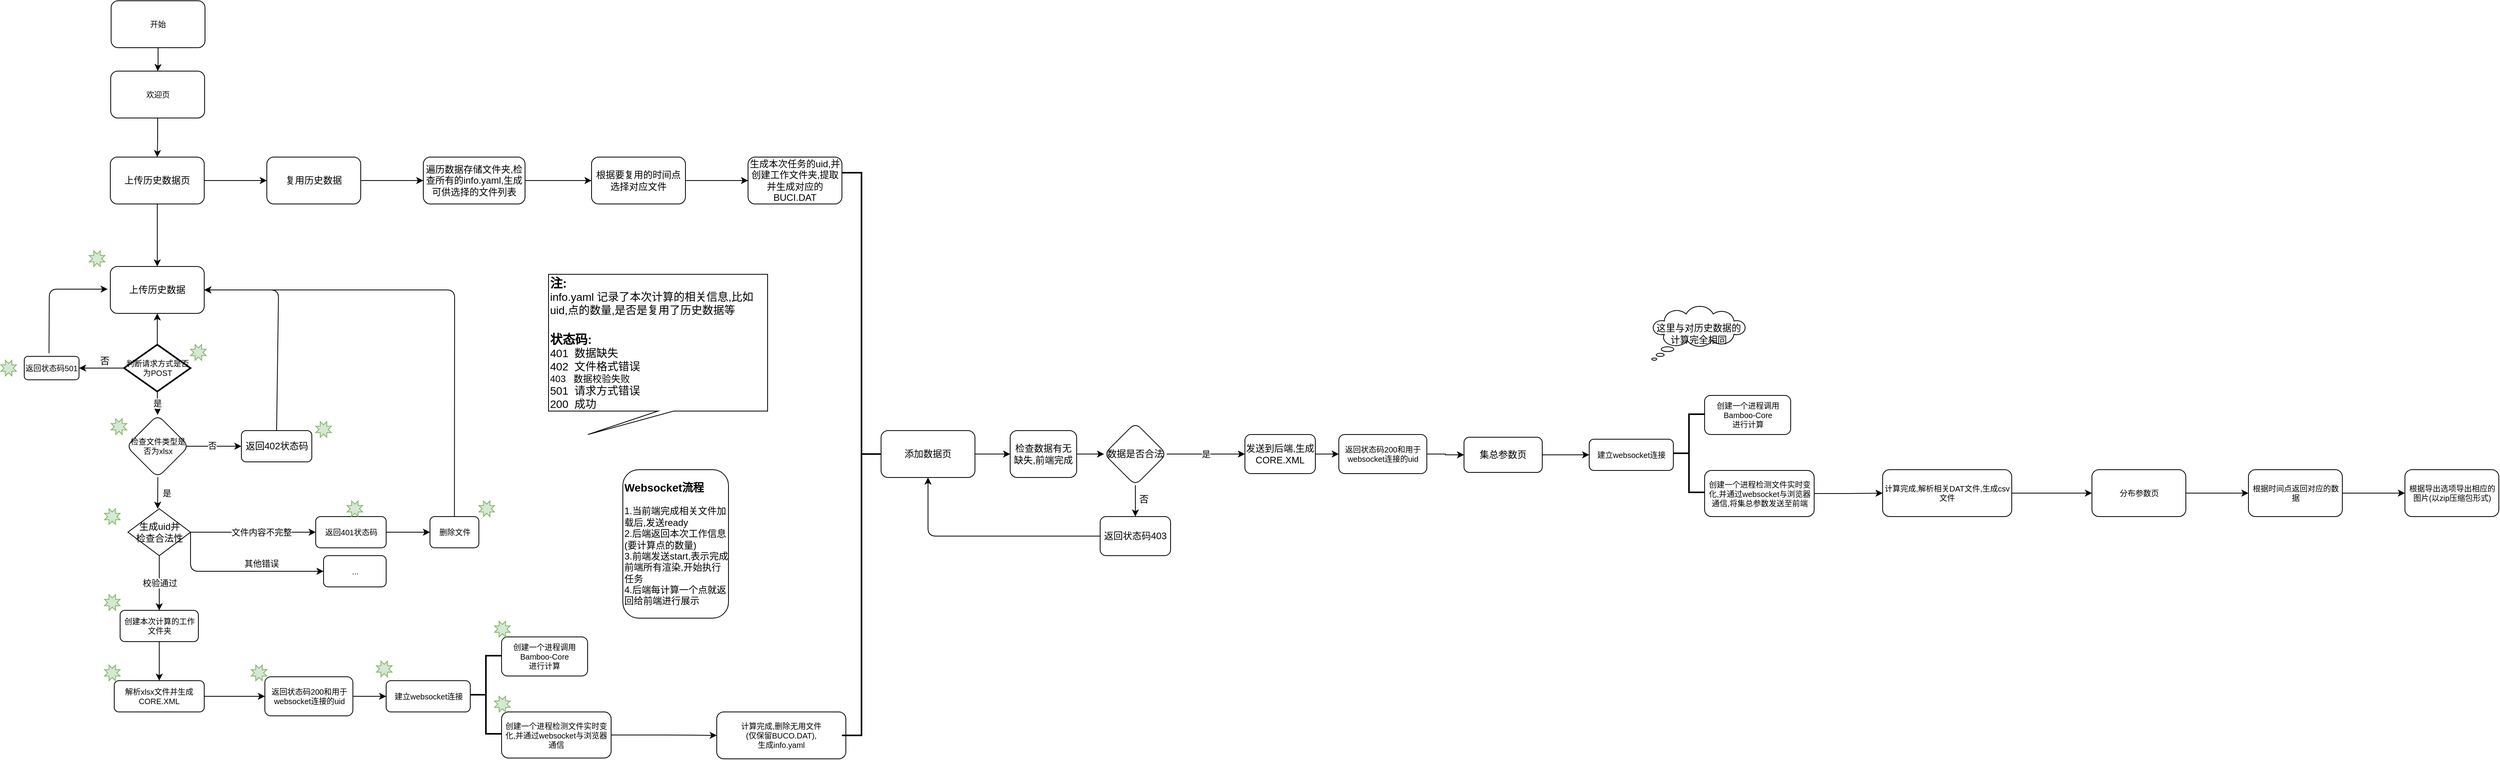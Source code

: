<mxfile version="14.6.9" type="github">
  <diagram name="Page-1" id="8ce9d11a-91a2-4d17-14d8-a56ed91bf033">
    <mxGraphModel dx="865" dy="457" grid="1" gridSize="10" guides="1" tooltips="1" connect="1" arrows="1" fold="1" page="1" pageScale="1" pageWidth="1100" pageHeight="850" background="#ffffff" math="0" shadow="0">
      <root>
        <mxCell id="0" />
        <mxCell id="1" parent="0" />
        <mxCell id="sjyRoW3ZskKWko0Uvv0J-6" value="" style="edgeStyle=orthogonalEdgeStyle;rounded=0;orthogonalLoop=1;jettySize=auto;html=1;" parent="1" source="sjyRoW3ZskKWko0Uvv0J-1" target="sjyRoW3ZskKWko0Uvv0J-5" edge="1">
          <mxGeometry relative="1" as="geometry" />
        </mxCell>
        <mxCell id="sjyRoW3ZskKWko0Uvv0J-8" value="" style="edgeStyle=orthogonalEdgeStyle;rounded=0;orthogonalLoop=1;jettySize=auto;html=1;" parent="1" source="sjyRoW3ZskKWko0Uvv0J-1" target="sjyRoW3ZskKWko0Uvv0J-7" edge="1">
          <mxGeometry relative="1" as="geometry" />
        </mxCell>
        <mxCell id="sjyRoW3ZskKWko0Uvv0J-1" value="上传历史数据页" style="rounded=1;whiteSpace=wrap;html=1;" parent="1" vertex="1">
          <mxGeometry x="220" y="200" width="120" height="60" as="geometry" />
        </mxCell>
        <mxCell id="sjyRoW3ZskKWko0Uvv0J-5" value="上传历史数据" style="rounded=1;whiteSpace=wrap;html=1;" parent="1" vertex="1">
          <mxGeometry x="220" y="340" width="120" height="60" as="geometry" />
        </mxCell>
        <mxCell id="sjyRoW3ZskKWko0Uvv0J-60" value="" style="edgeStyle=orthogonalEdgeStyle;rounded=0;orthogonalLoop=1;jettySize=auto;html=1;fontSize=10;" parent="1" source="sjyRoW3ZskKWko0Uvv0J-7" target="sjyRoW3ZskKWko0Uvv0J-59" edge="1">
          <mxGeometry relative="1" as="geometry" />
        </mxCell>
        <mxCell id="sjyRoW3ZskKWko0Uvv0J-7" value="复用历史数据" style="rounded=1;whiteSpace=wrap;html=1;" parent="1" vertex="1">
          <mxGeometry x="420" y="200" width="120" height="60" as="geometry" />
        </mxCell>
        <mxCell id="sjyRoW3ZskKWko0Uvv0J-9" value="&lt;font style=&quot;font-size: 10px;&quot;&gt;检查文件类型是否为xlsx&lt;/font&gt;" style="rhombus;whiteSpace=wrap;html=1;rounded=1;fontSize=10;" parent="1" vertex="1">
          <mxGeometry x="240.5" y="530" width="80" height="80" as="geometry" />
        </mxCell>
        <mxCell id="sjyRoW3ZskKWko0Uvv0J-11" value="" style="endArrow=classic;html=1;exitX=0.415;exitY=0.993;exitDx=0;exitDy=0;exitPerimeter=0;" parent="1" edge="1">
          <mxGeometry relative="1" as="geometry">
            <mxPoint x="280.7" y="609.44" as="sourcePoint" />
            <mxPoint x="280.5" y="650" as="targetPoint" />
          </mxGeometry>
        </mxCell>
        <mxCell id="sjyRoW3ZskKWko0Uvv0J-12" value="是" style="edgeLabel;resizable=0;html=1;align=center;verticalAlign=middle;" parent="sjyRoW3ZskKWko0Uvv0J-11" connectable="0" vertex="1">
          <mxGeometry relative="1" as="geometry">
            <mxPoint x="11" as="offset" />
          </mxGeometry>
        </mxCell>
        <mxCell id="sjyRoW3ZskKWko0Uvv0J-13" value="" style="endArrow=classic;html=1;exitX=1;exitY=0.5;exitDx=0;exitDy=0;" parent="1" edge="1">
          <mxGeometry relative="1" as="geometry">
            <mxPoint x="317.5" y="570" as="sourcePoint" />
            <mxPoint x="387.5" y="570" as="targetPoint" />
            <Array as="points">
              <mxPoint x="347.5" y="570" />
            </Array>
          </mxGeometry>
        </mxCell>
        <mxCell id="sjyRoW3ZskKWko0Uvv0J-14" value="否" style="edgeLabel;resizable=0;html=1;align=center;verticalAlign=middle;" parent="sjyRoW3ZskKWko0Uvv0J-13" connectable="0" vertex="1">
          <mxGeometry relative="1" as="geometry">
            <mxPoint x="-3" y="-1" as="offset" />
          </mxGeometry>
        </mxCell>
        <mxCell id="sjyRoW3ZskKWko0Uvv0J-15" value="返回402状态码" style="rounded=1;whiteSpace=wrap;html=1;" parent="1" vertex="1">
          <mxGeometry x="387.5" y="550" width="90" height="40" as="geometry" />
        </mxCell>
        <mxCell id="sjyRoW3ZskKWko0Uvv0J-17" value="" style="endArrow=classic;html=1;exitX=0.5;exitY=0;exitDx=0;exitDy=0;entryX=1;entryY=0.5;entryDx=0;entryDy=0;" parent="1" source="sjyRoW3ZskKWko0Uvv0J-15" target="sjyRoW3ZskKWko0Uvv0J-5" edge="1">
          <mxGeometry width="50" height="50" relative="1" as="geometry">
            <mxPoint x="410" y="480" as="sourcePoint" />
            <mxPoint x="420" y="400" as="targetPoint" />
            <Array as="points">
              <mxPoint x="435" y="370" />
            </Array>
          </mxGeometry>
        </mxCell>
        <mxCell id="sjyRoW3ZskKWko0Uvv0J-18" value="生成uid并&lt;br&gt;检查合法性" style="rhombus;whiteSpace=wrap;html=1;" parent="1" vertex="1">
          <mxGeometry x="242.5" y="650" width="80" height="60" as="geometry" />
        </mxCell>
        <mxCell id="sjyRoW3ZskKWko0Uvv0J-22" value="" style="endArrow=classic;html=1;fontSize=10;entryX=0;entryY=0.5;entryDx=0;entryDy=0;" parent="1" target="sjyRoW3ZskKWko0Uvv0J-24" edge="1">
          <mxGeometry relative="1" as="geometry">
            <mxPoint x="322.5" y="680" as="sourcePoint" />
            <mxPoint x="442.5" y="680" as="targetPoint" />
          </mxGeometry>
        </mxCell>
        <mxCell id="sjyRoW3ZskKWko0Uvv0J-23" value="文件内容不完整" style="edgeLabel;resizable=0;html=1;align=center;verticalAlign=middle;" parent="sjyRoW3ZskKWko0Uvv0J-22" connectable="0" vertex="1">
          <mxGeometry relative="1" as="geometry">
            <mxPoint x="10" as="offset" />
          </mxGeometry>
        </mxCell>
        <mxCell id="ibiOvaf428c_ur1__1NF-15" value="" style="edgeStyle=orthogonalEdgeStyle;rounded=0;orthogonalLoop=1;jettySize=auto;html=1;" edge="1" parent="1" source="sjyRoW3ZskKWko0Uvv0J-24" target="ibiOvaf428c_ur1__1NF-14">
          <mxGeometry relative="1" as="geometry" />
        </mxCell>
        <mxCell id="sjyRoW3ZskKWko0Uvv0J-24" value="返回401状态码" style="rounded=1;whiteSpace=wrap;html=1;fontSize=10;" parent="1" vertex="1">
          <mxGeometry x="482.5" y="660" width="90" height="40" as="geometry" />
        </mxCell>
        <mxCell id="sjyRoW3ZskKWko0Uvv0J-25" value="" style="endArrow=classic;html=1;fontSize=10;exitX=1;exitY=0.5;exitDx=0;exitDy=0;entryX=0;entryY=0.5;entryDx=0;entryDy=0;" parent="1" source="sjyRoW3ZskKWko0Uvv0J-18" target="sjyRoW3ZskKWko0Uvv0J-27" edge="1">
          <mxGeometry relative="1" as="geometry">
            <mxPoint x="352.5" y="730" as="sourcePoint" />
            <mxPoint x="452.5" y="730" as="targetPoint" />
            <Array as="points">
              <mxPoint x="322.5" y="730" />
            </Array>
          </mxGeometry>
        </mxCell>
        <mxCell id="sjyRoW3ZskKWko0Uvv0J-26" value="其他错误" style="edgeLabel;resizable=0;html=1;align=center;verticalAlign=middle;" parent="sjyRoW3ZskKWko0Uvv0J-25" connectable="0" vertex="1">
          <mxGeometry relative="1" as="geometry">
            <mxPoint x="30" y="-10" as="offset" />
          </mxGeometry>
        </mxCell>
        <mxCell id="sjyRoW3ZskKWko0Uvv0J-27" value="..." style="rounded=1;whiteSpace=wrap;html=1;fontSize=10;" parent="1" vertex="1">
          <mxGeometry x="492.5" y="710" width="80" height="40" as="geometry" />
        </mxCell>
        <mxCell id="sjyRoW3ZskKWko0Uvv0J-30" value="" style="endArrow=classic;html=1;fontSize=10;exitX=0.5;exitY=1;exitDx=0;exitDy=0;" parent="1" source="sjyRoW3ZskKWko0Uvv0J-18" edge="1">
          <mxGeometry relative="1" as="geometry">
            <mxPoint x="232.5" y="790" as="sourcePoint" />
            <mxPoint x="282.5" y="780" as="targetPoint" />
          </mxGeometry>
        </mxCell>
        <mxCell id="sjyRoW3ZskKWko0Uvv0J-31" value="校验通过" style="edgeLabel;resizable=0;html=1;align=center;verticalAlign=middle;" parent="sjyRoW3ZskKWko0Uvv0J-30" connectable="0" vertex="1">
          <mxGeometry relative="1" as="geometry" />
        </mxCell>
        <mxCell id="sjyRoW3ZskKWko0Uvv0J-34" value="" style="edgeStyle=orthogonalEdgeStyle;rounded=0;orthogonalLoop=1;jettySize=auto;html=1;fontSize=10;" parent="1" source="sjyRoW3ZskKWko0Uvv0J-32" target="sjyRoW3ZskKWko0Uvv0J-33" edge="1">
          <mxGeometry relative="1" as="geometry" />
        </mxCell>
        <mxCell id="sjyRoW3ZskKWko0Uvv0J-32" value="创建本次计算的工作文件夹" style="rounded=1;whiteSpace=wrap;html=1;fontSize=10;" parent="1" vertex="1">
          <mxGeometry x="232.5" y="780" width="100" height="40" as="geometry" />
        </mxCell>
        <mxCell id="sjyRoW3ZskKWko0Uvv0J-49" value="" style="edgeStyle=orthogonalEdgeStyle;rounded=0;orthogonalLoop=1;jettySize=auto;html=1;fontSize=10;" parent="1" source="sjyRoW3ZskKWko0Uvv0J-33" target="sjyRoW3ZskKWko0Uvv0J-48" edge="1">
          <mxGeometry relative="1" as="geometry" />
        </mxCell>
        <mxCell id="sjyRoW3ZskKWko0Uvv0J-33" value="解析xlsx文件并生成CORE.XML" style="rounded=1;whiteSpace=wrap;html=1;fontSize=10;" parent="1" vertex="1">
          <mxGeometry x="225" y="870" width="115" height="40" as="geometry" />
        </mxCell>
        <mxCell id="sjyRoW3ZskKWko0Uvv0J-36" value="" style="edgeStyle=orthogonalEdgeStyle;rounded=0;orthogonalLoop=1;jettySize=auto;html=1;fontSize=10;" parent="1" source="sjyRoW3ZskKWko0Uvv0J-35" target="sjyRoW3ZskKWko0Uvv0J-5" edge="1">
          <mxGeometry relative="1" as="geometry" />
        </mxCell>
        <mxCell id="sjyRoW3ZskKWko0Uvv0J-42" value="" style="edgeStyle=orthogonalEdgeStyle;rounded=0;orthogonalLoop=1;jettySize=auto;html=1;fontSize=10;" parent="1" source="sjyRoW3ZskKWko0Uvv0J-35" target="sjyRoW3ZskKWko0Uvv0J-41" edge="1">
          <mxGeometry relative="1" as="geometry" />
        </mxCell>
        <mxCell id="sjyRoW3ZskKWko0Uvv0J-35" value="判断请求方式是否为POST" style="strokeWidth=2;html=1;shape=mxgraph.flowchart.decision;whiteSpace=wrap;fontSize=10;" parent="1" vertex="1">
          <mxGeometry x="237.5" y="440" width="85" height="60" as="geometry" />
        </mxCell>
        <mxCell id="sjyRoW3ZskKWko0Uvv0J-39" value="" style="endArrow=classic;html=1;fontSize=10;exitX=0.5;exitY=1;exitDx=0;exitDy=0;exitPerimeter=0;entryX=0.5;entryY=0;entryDx=0;entryDy=0;" parent="1" source="sjyRoW3ZskKWko0Uvv0J-35" target="sjyRoW3ZskKWko0Uvv0J-9" edge="1">
          <mxGeometry relative="1" as="geometry">
            <mxPoint x="280" y="520" as="sourcePoint" />
            <mxPoint x="380" y="520" as="targetPoint" />
          </mxGeometry>
        </mxCell>
        <mxCell id="sjyRoW3ZskKWko0Uvv0J-40" value="是" style="edgeLabel;resizable=0;html=1;align=center;verticalAlign=middle;" parent="sjyRoW3ZskKWko0Uvv0J-39" connectable="0" vertex="1">
          <mxGeometry relative="1" as="geometry" />
        </mxCell>
        <mxCell id="sjyRoW3ZskKWko0Uvv0J-41" value="返回状态码501" style="rounded=1;whiteSpace=wrap;html=1;fontSize=10;" parent="1" vertex="1">
          <mxGeometry x="110" y="455" width="70" height="30" as="geometry" />
        </mxCell>
        <mxCell id="sjyRoW3ZskKWko0Uvv0J-43" value="" style="endArrow=classic;html=1;fontSize=10;exitX=0.452;exitY=-0.139;exitDx=0;exitDy=0;exitPerimeter=0;entryX=-0.028;entryY=0.483;entryDx=0;entryDy=0;entryPerimeter=0;" parent="1" source="sjyRoW3ZskKWko0Uvv0J-41" target="sjyRoW3ZskKWko0Uvv0J-5" edge="1">
          <mxGeometry width="50" height="50" relative="1" as="geometry">
            <mxPoint x="130" y="440" as="sourcePoint" />
            <mxPoint x="180" y="390" as="targetPoint" />
            <Array as="points">
              <mxPoint x="142" y="369" />
            </Array>
          </mxGeometry>
        </mxCell>
        <mxCell id="sjyRoW3ZskKWko0Uvv0J-46" value="" style="edgeStyle=orthogonalEdgeStyle;rounded=0;orthogonalLoop=1;jettySize=auto;html=1;fontSize=10;" parent="1" source="sjyRoW3ZskKWko0Uvv0J-44" target="sjyRoW3ZskKWko0Uvv0J-45" edge="1">
          <mxGeometry relative="1" as="geometry" />
        </mxCell>
        <mxCell id="sjyRoW3ZskKWko0Uvv0J-44" value="开始" style="rounded=1;whiteSpace=wrap;html=1;fontSize=10;" parent="1" vertex="1">
          <mxGeometry x="221" width="120" height="60" as="geometry" />
        </mxCell>
        <mxCell id="sjyRoW3ZskKWko0Uvv0J-47" value="" style="edgeStyle=orthogonalEdgeStyle;rounded=0;orthogonalLoop=1;jettySize=auto;html=1;fontSize=10;" parent="1" source="sjyRoW3ZskKWko0Uvv0J-45" target="sjyRoW3ZskKWko0Uvv0J-1" edge="1">
          <mxGeometry relative="1" as="geometry" />
        </mxCell>
        <mxCell id="sjyRoW3ZskKWko0Uvv0J-45" value="欢迎页" style="whiteSpace=wrap;html=1;rounded=1;fontSize=10;" parent="1" vertex="1">
          <mxGeometry x="220.5" y="90" width="120" height="60" as="geometry" />
        </mxCell>
        <mxCell id="sjyRoW3ZskKWko0Uvv0J-52" value="" style="edgeStyle=orthogonalEdgeStyle;rounded=0;orthogonalLoop=1;jettySize=auto;html=1;fontSize=10;" parent="1" source="sjyRoW3ZskKWko0Uvv0J-48" target="sjyRoW3ZskKWko0Uvv0J-51" edge="1">
          <mxGeometry relative="1" as="geometry" />
        </mxCell>
        <mxCell id="sjyRoW3ZskKWko0Uvv0J-48" value="返回状态码200和用于websocket连接的uid" style="whiteSpace=wrap;html=1;rounded=1;fontSize=10;" parent="1" vertex="1">
          <mxGeometry x="417.5" y="865" width="112.5" height="50" as="geometry" />
        </mxCell>
        <mxCell id="sjyRoW3ZskKWko0Uvv0J-50" value="&lt;span&gt;创建一个进程调用Bamboo-Core&lt;br&gt;进行计算&lt;/span&gt;" style="rounded=1;whiteSpace=wrap;html=1;fontSize=10;" parent="1" vertex="1">
          <mxGeometry x="720" y="814" width="110" height="50" as="geometry" />
        </mxCell>
        <mxCell id="sjyRoW3ZskKWko0Uvv0J-51" value="建立websocket连接" style="whiteSpace=wrap;html=1;rounded=1;fontSize=10;" parent="1" vertex="1">
          <mxGeometry x="572.5" y="870" width="107.5" height="40" as="geometry" />
        </mxCell>
        <mxCell id="sjyRoW3ZskKWko0Uvv0J-58" value="" style="edgeStyle=orthogonalEdgeStyle;rounded=0;orthogonalLoop=1;jettySize=auto;html=1;fontSize=10;" parent="1" source="sjyRoW3ZskKWko0Uvv0J-53" target="sjyRoW3ZskKWko0Uvv0J-57" edge="1">
          <mxGeometry relative="1" as="geometry" />
        </mxCell>
        <mxCell id="sjyRoW3ZskKWko0Uvv0J-53" value="创建一个进程检测文件实时变化,并通过websocket与浏览器通信" style="rounded=1;whiteSpace=wrap;html=1;fontSize=10;" parent="1" vertex="1">
          <mxGeometry x="720" y="910" width="140" height="59" as="geometry" />
        </mxCell>
        <mxCell id="sjyRoW3ZskKWko0Uvv0J-54" value="" style="strokeWidth=2;html=1;shape=mxgraph.flowchart.annotation_2;align=left;labelPosition=right;pointerEvents=1;fontSize=10;" parent="1" vertex="1">
          <mxGeometry x="680" y="838" width="40" height="100" as="geometry" />
        </mxCell>
        <mxCell id="sjyRoW3ZskKWko0Uvv0J-57" value="计算完成,删除无用文件&lt;br&gt;(仅保留BUCO.DAT),&lt;br&gt;生成info.yaml" style="whiteSpace=wrap;html=1;rounded=1;fontSize=10;" parent="1" vertex="1">
          <mxGeometry x="995" y="910" width="165" height="60" as="geometry" />
        </mxCell>
        <mxCell id="sjyRoW3ZskKWko0Uvv0J-62" value="" style="edgeStyle=orthogonalEdgeStyle;rounded=0;orthogonalLoop=1;jettySize=auto;html=1;fontSize=10;" parent="1" source="sjyRoW3ZskKWko0Uvv0J-59" target="sjyRoW3ZskKWko0Uvv0J-61" edge="1">
          <mxGeometry relative="1" as="geometry" />
        </mxCell>
        <mxCell id="sjyRoW3ZskKWko0Uvv0J-59" value="遍历数据存储文件夹,检查所有的info.yaml,生成可供选择的文件列表" style="rounded=1;whiteSpace=wrap;html=1;" parent="1" vertex="1">
          <mxGeometry x="620" y="200" width="130" height="60" as="geometry" />
        </mxCell>
        <mxCell id="sjyRoW3ZskKWko0Uvv0J-64" value="" style="edgeStyle=orthogonalEdgeStyle;rounded=0;orthogonalLoop=1;jettySize=auto;html=1;fontSize=10;" parent="1" source="sjyRoW3ZskKWko0Uvv0J-61" target="sjyRoW3ZskKWko0Uvv0J-63" edge="1">
          <mxGeometry relative="1" as="geometry" />
        </mxCell>
        <mxCell id="sjyRoW3ZskKWko0Uvv0J-61" value="根据要复用的时间点选择对应文件" style="rounded=1;whiteSpace=wrap;html=1;" parent="1" vertex="1">
          <mxGeometry x="835" y="200" width="120" height="60" as="geometry" />
        </mxCell>
        <mxCell id="sjyRoW3ZskKWko0Uvv0J-63" value="生成本次任务的uid,并创建工作文件夹,提取并生成对应的BUCI.DAT" style="rounded=1;whiteSpace=wrap;html=1;" parent="1" vertex="1">
          <mxGeometry x="1035" y="200" width="120" height="60" as="geometry" />
        </mxCell>
        <mxCell id="sjyRoW3ZskKWko0Uvv0J-65" value="" style="strokeWidth=2;html=1;shape=mxgraph.flowchart.annotation_2;align=left;labelPosition=right;pointerEvents=1;fontSize=10;rotation=-180;" parent="1" vertex="1">
          <mxGeometry x="1155" y="220" width="50" height="720" as="geometry" />
        </mxCell>
        <mxCell id="sjyRoW3ZskKWko0Uvv0J-66" value="&lt;font&gt;&lt;font style=&quot;font-size: 16px&quot;&gt;&lt;b&gt;注:&lt;/b&gt;&lt;/font&gt;&lt;br&gt;&lt;span style=&quot;font-size: 14px&quot;&gt;info.yaml 记录了本次计算的相关信息,比如uid,点的数量,是否是复用了历史数据等&lt;/span&gt;&lt;br&gt;&lt;b&gt;&lt;font style=&quot;font-size: 16px&quot;&gt;&lt;br&gt;状态码:&lt;/font&gt;&lt;/b&gt;&lt;br&gt;&lt;span style=&quot;font-size: 14px&quot;&gt;401&amp;nbsp; 数据缺失&lt;/span&gt;&lt;br&gt;&lt;span style=&quot;font-size: 14px&quot;&gt;402&amp;nbsp; 文件格式错误&lt;br&gt;&lt;/span&gt;403&amp;nbsp; &amp;nbsp;数据校验失败&lt;br&gt;&lt;span style=&quot;font-size: 14px&quot;&gt;501&amp;nbsp; 请求方式错误&lt;/span&gt;&lt;br&gt;&lt;span style=&quot;font-size: 14px&quot;&gt;200&amp;nbsp; 成功&lt;/span&gt;&lt;/font&gt;" style="shape=callout;whiteSpace=wrap;html=1;perimeter=calloutPerimeter;fontSize=12;position2=0.18;align=left;" parent="1" vertex="1">
          <mxGeometry x="780" y="350" width="280" height="205" as="geometry" />
        </mxCell>
        <mxCell id="sjyRoW3ZskKWko0Uvv0J-69" value="" style="edgeStyle=orthogonalEdgeStyle;rounded=0;orthogonalLoop=1;jettySize=auto;html=1;fontSize=12;" parent="1" source="sjyRoW3ZskKWko0Uvv0J-67" edge="1">
          <mxGeometry relative="1" as="geometry">
            <mxPoint x="1370" y="580" as="targetPoint" />
          </mxGeometry>
        </mxCell>
        <mxCell id="sjyRoW3ZskKWko0Uvv0J-67" value="添加数据页" style="rounded=1;whiteSpace=wrap;html=1;fontSize=12;" parent="1" vertex="1">
          <mxGeometry x="1205" y="550" width="120" height="60" as="geometry" />
        </mxCell>
        <mxCell id="sjyRoW3ZskKWko0Uvv0J-71" value="" style="edgeStyle=orthogonalEdgeStyle;rounded=0;orthogonalLoop=1;jettySize=auto;html=1;fontSize=12;" parent="1" source="sjyRoW3ZskKWko0Uvv0J-68" target="sjyRoW3ZskKWko0Uvv0J-70" edge="1">
          <mxGeometry relative="1" as="geometry" />
        </mxCell>
        <mxCell id="sjyRoW3ZskKWko0Uvv0J-68" value="检查数据有无缺失,前端完成" style="whiteSpace=wrap;html=1;rounded=1;" parent="1" vertex="1">
          <mxGeometry x="1370" y="550" width="85" height="60" as="geometry" />
        </mxCell>
        <mxCell id="sjyRoW3ZskKWko0Uvv0J-78" value="" style="edgeStyle=orthogonalEdgeStyle;rounded=0;orthogonalLoop=1;jettySize=auto;html=1;fontSize=12;" parent="1" source="sjyRoW3ZskKWko0Uvv0J-70" target="sjyRoW3ZskKWko0Uvv0J-75" edge="1">
          <mxGeometry relative="1" as="geometry" />
        </mxCell>
        <mxCell id="sjyRoW3ZskKWko0Uvv0J-70" value="数据是否合法" style="rhombus;whiteSpace=wrap;html=1;rounded=1;" parent="1" vertex="1">
          <mxGeometry x="1490" y="540" width="80" height="80" as="geometry" />
        </mxCell>
        <mxCell id="sjyRoW3ZskKWko0Uvv0J-75" value="返回状态码403" style="rounded=1;whiteSpace=wrap;html=1;fontSize=12;" parent="1" vertex="1">
          <mxGeometry x="1485" y="660" width="90" height="50" as="geometry" />
        </mxCell>
        <mxCell id="sjyRoW3ZskKWko0Uvv0J-79" value="" style="endArrow=classic;html=1;fontSize=12;exitX=0;exitY=0.5;exitDx=0;exitDy=0;entryX=0.5;entryY=1;entryDx=0;entryDy=0;" parent="1" source="sjyRoW3ZskKWko0Uvv0J-75" target="sjyRoW3ZskKWko0Uvv0J-67" edge="1">
          <mxGeometry width="50" height="50" relative="1" as="geometry">
            <mxPoint x="1290" y="700" as="sourcePoint" />
            <mxPoint x="1340" y="650" as="targetPoint" />
            <Array as="points">
              <mxPoint x="1265" y="685" />
            </Array>
          </mxGeometry>
        </mxCell>
        <mxCell id="sjyRoW3ZskKWko0Uvv0J-80" value="否" style="text;html=1;strokeColor=none;fillColor=none;align=center;verticalAlign=middle;whiteSpace=wrap;rounded=0;fontSize=12;" parent="1" vertex="1">
          <mxGeometry x="1521" y="628" width="40" height="20" as="geometry" />
        </mxCell>
        <mxCell id="sjyRoW3ZskKWko0Uvv0J-81" value="" style="endArrow=classic;html=1;fontSize=12;" parent="1" edge="1">
          <mxGeometry relative="1" as="geometry">
            <mxPoint x="1570" y="580" as="sourcePoint" />
            <mxPoint x="1670" y="580" as="targetPoint" />
          </mxGeometry>
        </mxCell>
        <mxCell id="sjyRoW3ZskKWko0Uvv0J-82" value="是" style="edgeLabel;resizable=0;html=1;align=center;verticalAlign=middle;" parent="sjyRoW3ZskKWko0Uvv0J-81" connectable="0" vertex="1">
          <mxGeometry relative="1" as="geometry" />
        </mxCell>
        <mxCell id="sjyRoW3ZskKWko0Uvv0J-92" value="" style="edgeStyle=orthogonalEdgeStyle;rounded=0;orthogonalLoop=1;jettySize=auto;html=1;fontSize=12;" parent="1" source="sjyRoW3ZskKWko0Uvv0J-83" target="sjyRoW3ZskKWko0Uvv0J-85" edge="1">
          <mxGeometry relative="1" as="geometry" />
        </mxCell>
        <mxCell id="sjyRoW3ZskKWko0Uvv0J-83" value="发送到后端,生成CORE.XML" style="rounded=1;whiteSpace=wrap;html=1;fontSize=12;" parent="1" vertex="1">
          <mxGeometry x="1670" y="555" width="90" height="50" as="geometry" />
        </mxCell>
        <mxCell id="sjyRoW3ZskKWko0Uvv0J-99" value="" style="edgeStyle=orthogonalEdgeStyle;rounded=0;orthogonalLoop=1;jettySize=auto;html=1;fontSize=12;" parent="1" source="sjyRoW3ZskKWko0Uvv0J-85" target="sjyRoW3ZskKWko0Uvv0J-98" edge="1">
          <mxGeometry relative="1" as="geometry" />
        </mxCell>
        <mxCell id="sjyRoW3ZskKWko0Uvv0J-85" value="返回状态码200和用于websocket连接的uid" style="whiteSpace=wrap;html=1;rounded=1;fontSize=10;" parent="1" vertex="1">
          <mxGeometry x="1790" y="555" width="112.5" height="50" as="geometry" />
        </mxCell>
        <mxCell id="sjyRoW3ZskKWko0Uvv0J-86" value="&lt;span&gt;创建一个进程调用Bamboo-Core&lt;br&gt;进行计算&lt;/span&gt;" style="rounded=1;whiteSpace=wrap;html=1;fontSize=10;" parent="1" vertex="1">
          <mxGeometry x="2257.5" y="505" width="110" height="50" as="geometry" />
        </mxCell>
        <mxCell id="sjyRoW3ZskKWko0Uvv0J-87" value="建立websocket连接" style="whiteSpace=wrap;html=1;rounded=1;fontSize=10;" parent="1" vertex="1">
          <mxGeometry x="2110" y="561" width="107.5" height="40" as="geometry" />
        </mxCell>
        <mxCell id="sjyRoW3ZskKWko0Uvv0J-88" value="" style="edgeStyle=orthogonalEdgeStyle;rounded=0;orthogonalLoop=1;jettySize=auto;html=1;fontSize=10;" parent="1" source="sjyRoW3ZskKWko0Uvv0J-89" target="sjyRoW3ZskKWko0Uvv0J-91" edge="1">
          <mxGeometry relative="1" as="geometry" />
        </mxCell>
        <mxCell id="sjyRoW3ZskKWko0Uvv0J-89" value="创建一个进程检测文件实时变化,并通过websocket与浏览器通信,将集总参数发送至前端" style="rounded=1;whiteSpace=wrap;html=1;fontSize=10;" parent="1" vertex="1">
          <mxGeometry x="2257.5" y="601" width="140" height="59" as="geometry" />
        </mxCell>
        <mxCell id="sjyRoW3ZskKWko0Uvv0J-90" value="" style="strokeWidth=2;html=1;shape=mxgraph.flowchart.annotation_2;align=left;labelPosition=right;pointerEvents=1;fontSize=10;" parent="1" vertex="1">
          <mxGeometry x="2217.5" y="529" width="40" height="100" as="geometry" />
        </mxCell>
        <mxCell id="sjyRoW3ZskKWko0Uvv0J-94" value="" style="edgeStyle=orthogonalEdgeStyle;rounded=0;orthogonalLoop=1;jettySize=auto;html=1;fontSize=12;" parent="1" source="sjyRoW3ZskKWko0Uvv0J-91" target="sjyRoW3ZskKWko0Uvv0J-93" edge="1">
          <mxGeometry relative="1" as="geometry" />
        </mxCell>
        <mxCell id="sjyRoW3ZskKWko0Uvv0J-91" value="计算完成,解析相关DAT文件,生成csv文件" style="whiteSpace=wrap;html=1;rounded=1;fontSize=10;" parent="1" vertex="1">
          <mxGeometry x="2485" y="600" width="165" height="60" as="geometry" />
        </mxCell>
        <mxCell id="sjyRoW3ZskKWko0Uvv0J-102" value="" style="edgeStyle=orthogonalEdgeStyle;rounded=0;orthogonalLoop=1;jettySize=auto;html=1;fontSize=12;" parent="1" source="sjyRoW3ZskKWko0Uvv0J-93" target="sjyRoW3ZskKWko0Uvv0J-101" edge="1">
          <mxGeometry relative="1" as="geometry" />
        </mxCell>
        <mxCell id="sjyRoW3ZskKWko0Uvv0J-93" value="分布参数页" style="whiteSpace=wrap;html=1;rounded=1;fontSize=10;" parent="1" vertex="1">
          <mxGeometry x="2752.5" y="600" width="120" height="60" as="geometry" />
        </mxCell>
        <mxCell id="sjyRoW3ZskKWko0Uvv0J-100" value="" style="edgeStyle=orthogonalEdgeStyle;rounded=0;orthogonalLoop=1;jettySize=auto;html=1;fontSize=12;" parent="1" source="sjyRoW3ZskKWko0Uvv0J-98" target="sjyRoW3ZskKWko0Uvv0J-87" edge="1">
          <mxGeometry relative="1" as="geometry" />
        </mxCell>
        <mxCell id="sjyRoW3ZskKWko0Uvv0J-98" value="集总参数页" style="rounded=1;whiteSpace=wrap;html=1;fontSize=12;" parent="1" vertex="1">
          <mxGeometry x="1950" y="558.5" width="100" height="45" as="geometry" />
        </mxCell>
        <mxCell id="sjyRoW3ZskKWko0Uvv0J-104" value="" style="edgeStyle=orthogonalEdgeStyle;rounded=0;orthogonalLoop=1;jettySize=auto;html=1;fontSize=12;" parent="1" source="sjyRoW3ZskKWko0Uvv0J-101" target="sjyRoW3ZskKWko0Uvv0J-103" edge="1">
          <mxGeometry relative="1" as="geometry" />
        </mxCell>
        <mxCell id="sjyRoW3ZskKWko0Uvv0J-101" value="根据时间点返回对应的数据" style="whiteSpace=wrap;html=1;rounded=1;fontSize=10;" parent="1" vertex="1">
          <mxGeometry x="2952.5" y="600" width="120" height="60" as="geometry" />
        </mxCell>
        <mxCell id="sjyRoW3ZskKWko0Uvv0J-103" value="根据导出选项导出相应的图片(以zip压缩包形式)" style="whiteSpace=wrap;html=1;rounded=1;fontSize=10;" parent="1" vertex="1">
          <mxGeometry x="3152.5" y="600" width="120" height="60" as="geometry" />
        </mxCell>
        <mxCell id="ibiOvaf428c_ur1__1NF-1" value="否" style="text;html=1;strokeColor=none;fillColor=none;align=center;verticalAlign=middle;whiteSpace=wrap;rounded=0;" vertex="1" parent="1">
          <mxGeometry x="193" y="451" width="40" height="20" as="geometry" />
        </mxCell>
        <mxCell id="ibiOvaf428c_ur1__1NF-4" value="" style="verticalLabelPosition=bottom;verticalAlign=top;html=1;shape=mxgraph.basic.8_point_star;fillColor=#d5e8d4;strokeColor=#82b366;" vertex="1" parent="1">
          <mxGeometry x="193" y="320" width="20" height="20" as="geometry" />
        </mxCell>
        <mxCell id="ibiOvaf428c_ur1__1NF-5" value="" style="verticalLabelPosition=bottom;verticalAlign=top;html=1;shape=mxgraph.basic.8_point_star;fillColor=#d5e8d4;strokeColor=#82b366;" vertex="1" parent="1">
          <mxGeometry x="80" y="460" width="20" height="20" as="geometry" />
        </mxCell>
        <mxCell id="ibiOvaf428c_ur1__1NF-7" value="" style="verticalLabelPosition=bottom;verticalAlign=top;html=1;shape=mxgraph.basic.8_point_star;fillColor=#d5e8d4;strokeColor=#82b366;" vertex="1" parent="1">
          <mxGeometry x="322.5" y="440" width="20" height="20" as="geometry" />
        </mxCell>
        <mxCell id="ibiOvaf428c_ur1__1NF-9" value="" style="verticalLabelPosition=bottom;verticalAlign=top;html=1;shape=mxgraph.basic.8_point_star;fillColor=#d5e8d4;strokeColor=#82b366;" vertex="1" parent="1">
          <mxGeometry x="221" y="535" width="20" height="20" as="geometry" />
        </mxCell>
        <mxCell id="ibiOvaf428c_ur1__1NF-10" value="" style="verticalLabelPosition=bottom;verticalAlign=top;html=1;shape=mxgraph.basic.8_point_star;fillColor=#d5e8d4;strokeColor=#82b366;" vertex="1" parent="1">
          <mxGeometry x="482.5" y="538.5" width="20" height="20" as="geometry" />
        </mxCell>
        <mxCell id="ibiOvaf428c_ur1__1NF-11" value="" style="verticalLabelPosition=bottom;verticalAlign=top;html=1;shape=mxgraph.basic.8_point_star;fillColor=#d5e8d4;strokeColor=#82b366;" vertex="1" parent="1">
          <mxGeometry x="212.5" y="650" width="20" height="20" as="geometry" />
        </mxCell>
        <mxCell id="ibiOvaf428c_ur1__1NF-12" value="" style="verticalLabelPosition=bottom;verticalAlign=top;html=1;shape=mxgraph.basic.8_point_star;fillColor=#d5e8d4;strokeColor=#82b366;" vertex="1" parent="1">
          <mxGeometry x="522.5" y="640" width="20" height="20" as="geometry" />
        </mxCell>
        <mxCell id="ibiOvaf428c_ur1__1NF-14" value="删除文件" style="whiteSpace=wrap;html=1;rounded=1;fontSize=10;" vertex="1" parent="1">
          <mxGeometry x="628.5" y="660" width="62.5" height="40" as="geometry" />
        </mxCell>
        <mxCell id="ibiOvaf428c_ur1__1NF-16" value="" style="endArrow=classic;html=1;exitX=0.5;exitY=0;exitDx=0;exitDy=0;" edge="1" parent="1" source="ibiOvaf428c_ur1__1NF-14">
          <mxGeometry width="50" height="50" relative="1" as="geometry">
            <mxPoint x="590" y="620" as="sourcePoint" />
            <mxPoint x="340" y="370" as="targetPoint" />
            <Array as="points">
              <mxPoint x="660" y="370" />
            </Array>
          </mxGeometry>
        </mxCell>
        <mxCell id="ibiOvaf428c_ur1__1NF-17" value="" style="verticalLabelPosition=bottom;verticalAlign=top;html=1;shape=mxgraph.basic.8_point_star;fillColor=#d5e8d4;strokeColor=#82b366;" vertex="1" parent="1">
          <mxGeometry x="691" y="640" width="20" height="20" as="geometry" />
        </mxCell>
        <mxCell id="ibiOvaf428c_ur1__1NF-18" value="" style="verticalLabelPosition=bottom;verticalAlign=top;html=1;shape=mxgraph.basic.8_point_star;fillColor=#d5e8d4;strokeColor=#82b366;" vertex="1" parent="1">
          <mxGeometry x="212.5" y="760" width="20" height="20" as="geometry" />
        </mxCell>
        <mxCell id="ibiOvaf428c_ur1__1NF-19" value="" style="verticalLabelPosition=bottom;verticalAlign=top;html=1;shape=mxgraph.basic.8_point_star;fillColor=#d5e8d4;strokeColor=#82b366;" vertex="1" parent="1">
          <mxGeometry x="212.5" y="850" width="20" height="20" as="geometry" />
        </mxCell>
        <mxCell id="ibiOvaf428c_ur1__1NF-21" value="" style="verticalLabelPosition=bottom;verticalAlign=top;html=1;shape=mxgraph.basic.8_point_star;fillColor=#d5e8d4;strokeColor=#82b366;" vertex="1" parent="1">
          <mxGeometry x="400" y="850" width="20" height="20" as="geometry" />
        </mxCell>
        <mxCell id="ibiOvaf428c_ur1__1NF-22" value="" style="verticalLabelPosition=bottom;verticalAlign=top;html=1;shape=mxgraph.basic.8_point_star;fillColor=#d5e8d4;strokeColor=#82b366;" vertex="1" parent="1">
          <mxGeometry x="560" y="845" width="20" height="20" as="geometry" />
        </mxCell>
        <mxCell id="ibiOvaf428c_ur1__1NF-23" value="" style="verticalLabelPosition=bottom;verticalAlign=top;html=1;shape=mxgraph.basic.8_point_star;fillColor=#d5e8d4;strokeColor=#82b366;" vertex="1" parent="1">
          <mxGeometry x="711" y="794" width="20" height="20" as="geometry" />
        </mxCell>
        <mxCell id="ibiOvaf428c_ur1__1NF-24" value="" style="verticalLabelPosition=bottom;verticalAlign=top;html=1;shape=mxgraph.basic.8_point_star;fillColor=#d5e8d4;strokeColor=#82b366;" vertex="1" parent="1">
          <mxGeometry x="711" y="890" width="20" height="20" as="geometry" />
        </mxCell>
        <mxCell id="ibiOvaf428c_ur1__1NF-25" value="&lt;b style=&quot;font-size: 14px&quot;&gt;Websocket流程&lt;br&gt;&lt;/b&gt;&lt;br&gt;1.当前端完成相关文件加载后,发送ready&lt;br&gt;2.后端返回本次工作信息(要计算点的数量)&lt;br&gt;3.前端发送start,表示完成前端所有渲染,开始执行任务&lt;br&gt;&lt;div&gt;&lt;span&gt;4.后端每计算一个点就返回给前端进行展示&lt;/span&gt;&lt;/div&gt;" style="rounded=1;whiteSpace=wrap;html=1;align=left;" vertex="1" parent="1">
          <mxGeometry x="875" y="600" width="135" height="190" as="geometry" />
        </mxCell>
        <mxCell id="ibiOvaf428c_ur1__1NF-27" value="&lt;span&gt;这里与对历史数据的&lt;/span&gt;&lt;br&gt;&lt;span&gt;计算完全相同&lt;/span&gt;" style="whiteSpace=wrap;html=1;shape=mxgraph.basic.cloud_callout" vertex="1" parent="1">
          <mxGeometry x="2190" y="391" width="120" height="69" as="geometry" />
        </mxCell>
      </root>
    </mxGraphModel>
  </diagram>
</mxfile>
